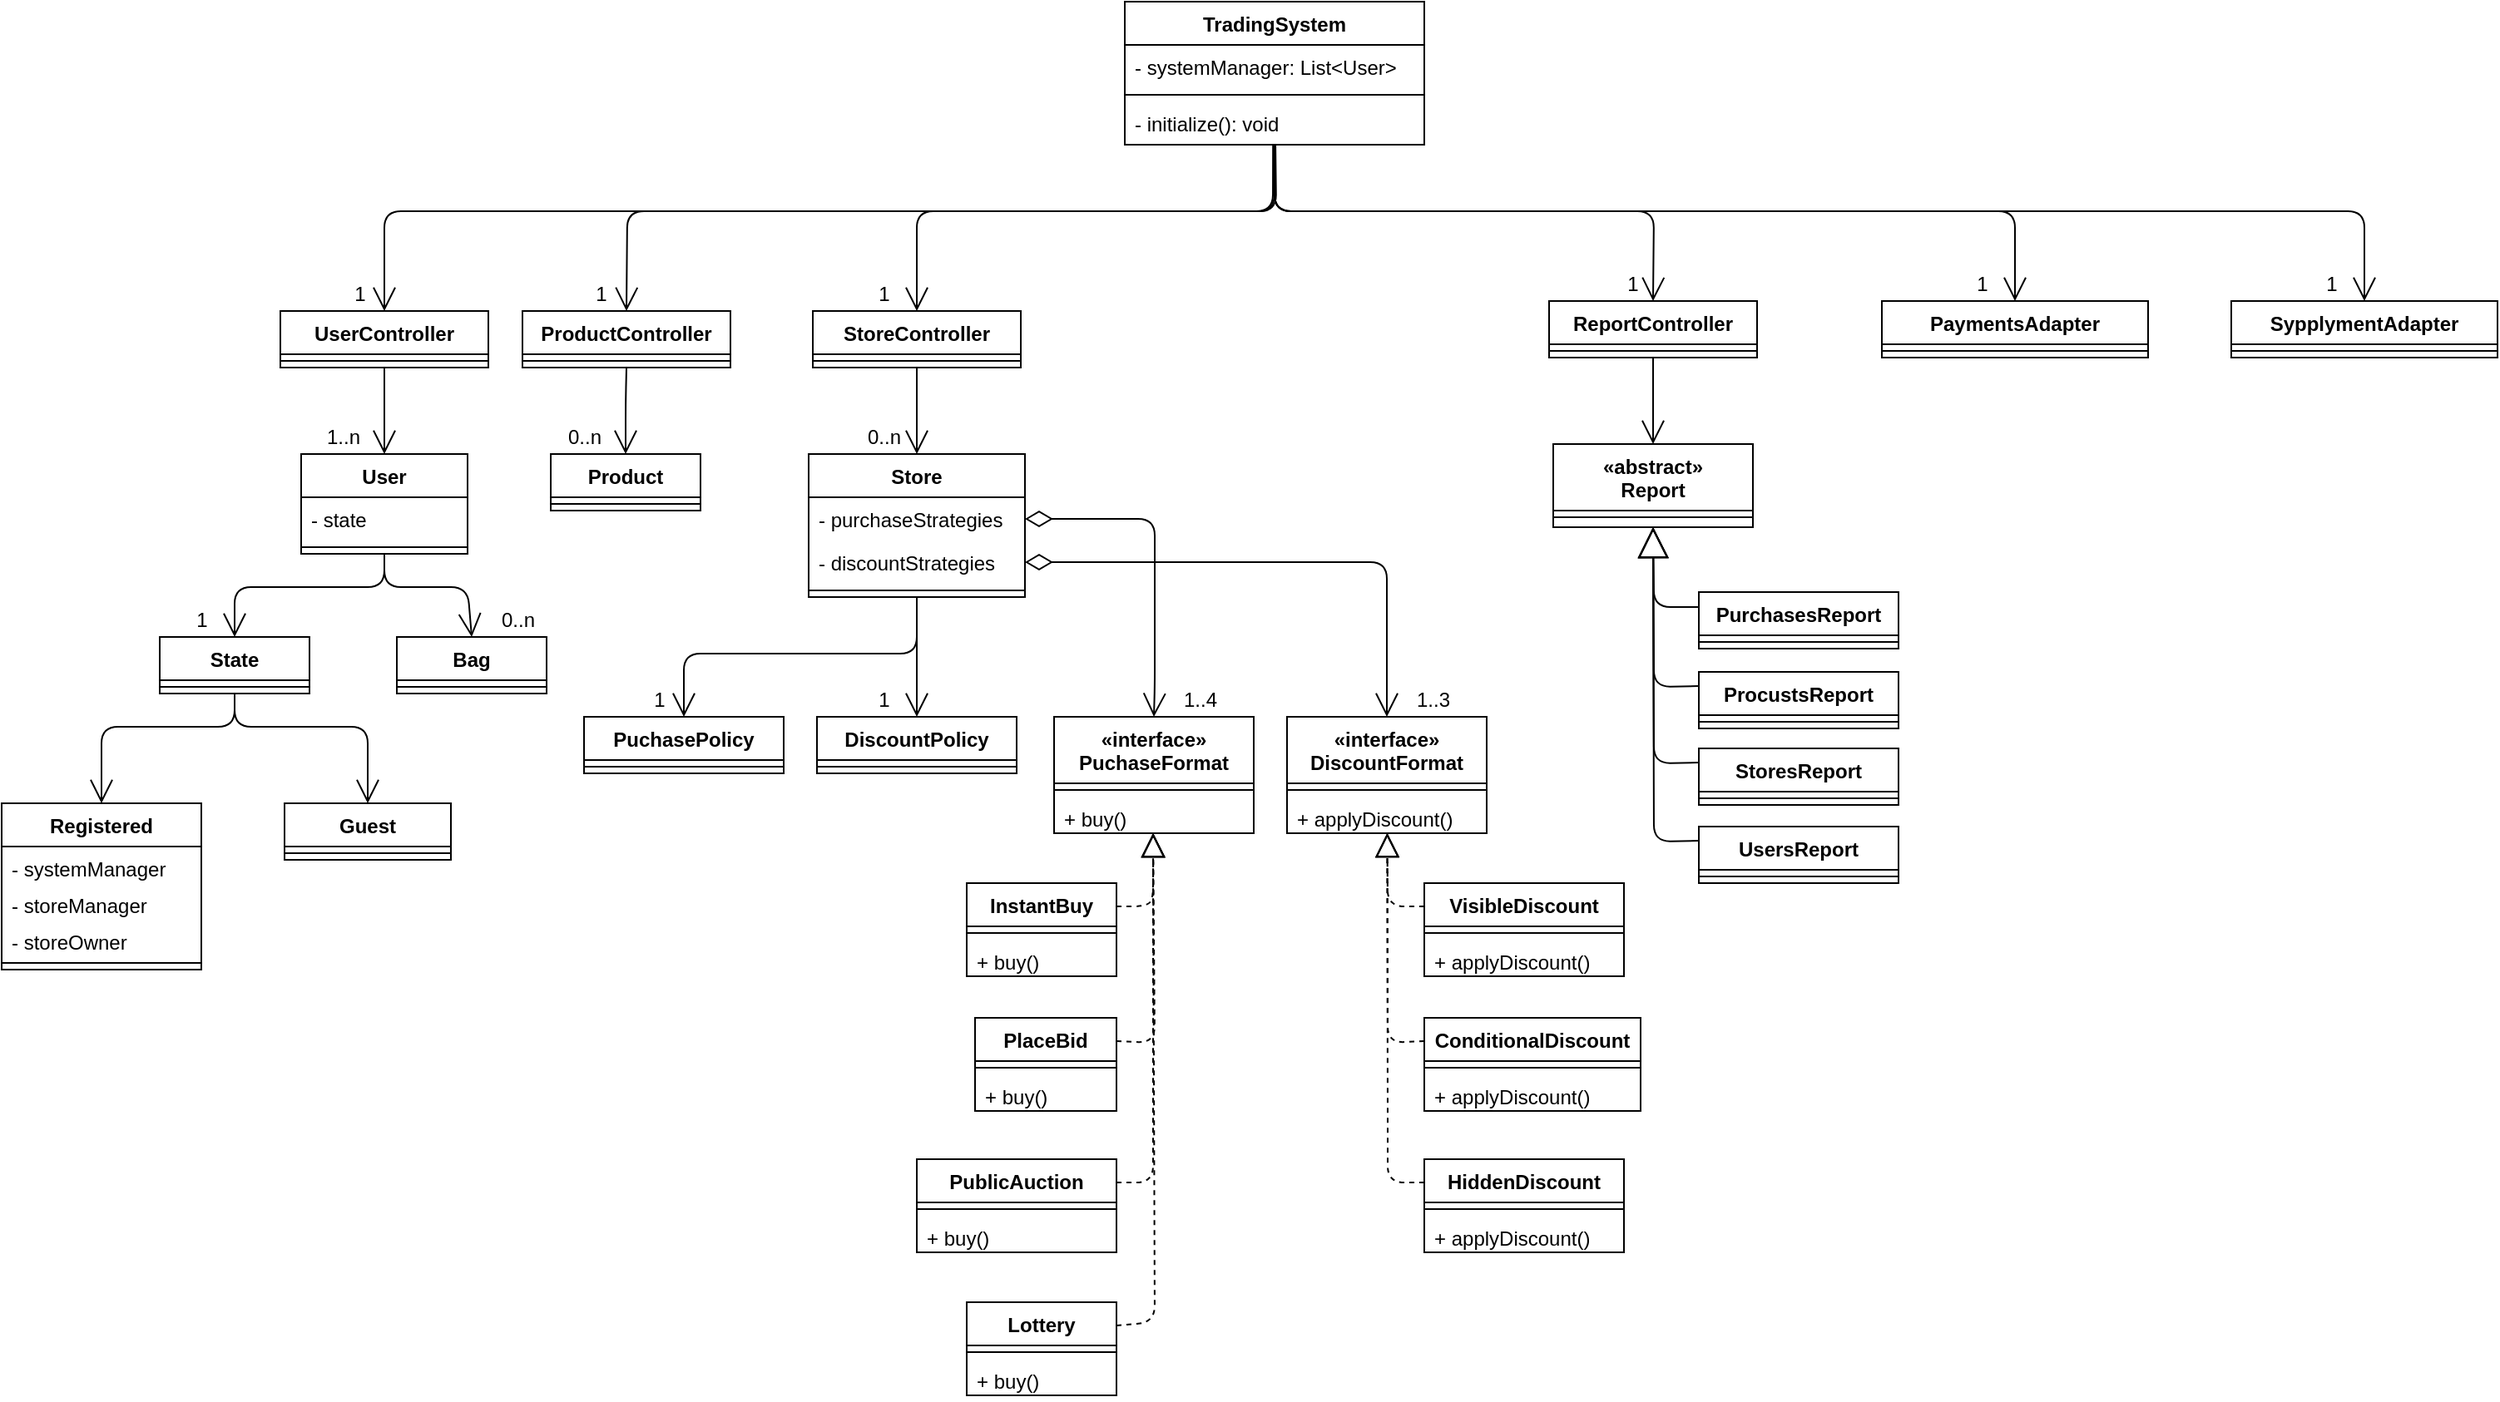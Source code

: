 <mxfile version="14.4.7" type="device"><diagram id="RefZyHLw1zsKc77F1APH" name="Page-1"><mxGraphModel dx="1673" dy="861" grid="1" gridSize="10" guides="1" tooltips="1" connect="1" arrows="1" fold="1" page="1" pageScale="1" pageWidth="850" pageHeight="1100" math="0" shadow="0"><root><mxCell id="0"/><mxCell id="1" parent="0"/><mxCell id="fxyR44luEnfHomacXjEl-21" value="Bag" style="swimlane;fontStyle=1;align=center;verticalAlign=top;childLayout=stackLayout;horizontal=1;startSize=26;horizontalStack=0;resizeParent=1;resizeLast=0;collapsible=1;marginBottom=0;rounded=0;shadow=0;strokeWidth=1;" parent="1" vertex="1"><mxGeometry x="287.5" y="466" width="90" height="34" as="geometry"><mxRectangle x="340" y="380" width="170" height="26" as="alternateBounds"/></mxGeometry></mxCell><mxCell id="fxyR44luEnfHomacXjEl-23" value="" style="line;html=1;strokeWidth=1;align=left;verticalAlign=middle;spacingTop=-1;spacingLeft=3;spacingRight=3;rotatable=0;labelPosition=right;points=[];portConstraint=eastwest;" parent="fxyR44luEnfHomacXjEl-21" vertex="1"><mxGeometry y="26" width="90" height="8" as="geometry"/></mxCell><mxCell id="fxyR44luEnfHomacXjEl-24" value="TradingSystem" style="swimlane;fontStyle=1;align=center;verticalAlign=top;childLayout=stackLayout;horizontal=1;startSize=26;horizontalStack=0;resizeParent=1;resizeParentMax=0;resizeLast=0;collapsible=1;marginBottom=0;" parent="1" vertex="1"><mxGeometry x="725" y="84" width="180" height="86" as="geometry"/></mxCell><mxCell id="fxyR44luEnfHomacXjEl-25" value="- systemManager: List&lt;User&gt;" style="text;strokeColor=none;fillColor=none;align=left;verticalAlign=top;spacingLeft=4;spacingRight=4;overflow=hidden;rotatable=0;points=[[0,0.5],[1,0.5]];portConstraint=eastwest;" parent="fxyR44luEnfHomacXjEl-24" vertex="1"><mxGeometry y="26" width="180" height="26" as="geometry"/></mxCell><mxCell id="fxyR44luEnfHomacXjEl-26" value="" style="line;strokeWidth=1;fillColor=none;align=left;verticalAlign=middle;spacingTop=-1;spacingLeft=3;spacingRight=3;rotatable=0;labelPosition=right;points=[];portConstraint=eastwest;" parent="fxyR44luEnfHomacXjEl-24" vertex="1"><mxGeometry y="52" width="180" height="8" as="geometry"/></mxCell><mxCell id="fxyR44luEnfHomacXjEl-27" value="- initialize(): void" style="text;strokeColor=none;fillColor=none;align=left;verticalAlign=top;spacingLeft=4;spacingRight=4;overflow=hidden;rotatable=0;points=[[0,0.5],[1,0.5]];portConstraint=eastwest;" parent="fxyR44luEnfHomacXjEl-24" vertex="1"><mxGeometry y="60" width="180" height="26" as="geometry"/></mxCell><mxCell id="fxyR44luEnfHomacXjEl-28" value="SypplymentAdapter" style="swimlane;fontStyle=1;align=center;verticalAlign=top;childLayout=stackLayout;horizontal=1;startSize=26;horizontalStack=0;resizeParent=1;resizeParentMax=0;resizeLast=0;collapsible=1;marginBottom=0;" parent="1" vertex="1"><mxGeometry x="1390" y="264" width="160" height="34" as="geometry"/></mxCell><mxCell id="fxyR44luEnfHomacXjEl-29" value="" style="line;strokeWidth=1;fillColor=none;align=left;verticalAlign=middle;spacingTop=-1;spacingLeft=3;spacingRight=3;rotatable=0;labelPosition=right;points=[];portConstraint=eastwest;" parent="fxyR44luEnfHomacXjEl-28" vertex="1"><mxGeometry y="26" width="160" height="8" as="geometry"/></mxCell><mxCell id="fxyR44luEnfHomacXjEl-30" value="PaymentsAdapter" style="swimlane;fontStyle=1;align=center;verticalAlign=top;childLayout=stackLayout;horizontal=1;startSize=26;horizontalStack=0;resizeParent=1;resizeParentMax=0;resizeLast=0;collapsible=1;marginBottom=0;" parent="1" vertex="1"><mxGeometry x="1180" y="264" width="160" height="34" as="geometry"/></mxCell><mxCell id="fxyR44luEnfHomacXjEl-31" value="" style="line;strokeWidth=1;fillColor=none;align=left;verticalAlign=middle;spacingTop=-1;spacingLeft=3;spacingRight=3;rotatable=0;labelPosition=right;points=[];portConstraint=eastwest;" parent="fxyR44luEnfHomacXjEl-30" vertex="1"><mxGeometry y="26" width="160" height="8" as="geometry"/></mxCell><mxCell id="fxyR44luEnfHomacXjEl-32" value="" style="endArrow=open;endFill=1;endSize=12;html=1;exitX=0.5;exitY=1;exitDx=0;exitDy=0;entryX=0.5;entryY=0;entryDx=0;entryDy=0;exitPerimeter=0;" parent="1" source="fxyR44luEnfHomacXjEl-27" target="fxyR44luEnfHomacXjEl-30" edge="1"><mxGeometry width="160" relative="1" as="geometry"><mxPoint x="420" y="136" as="sourcePoint"/><mxPoint x="580" y="136" as="targetPoint"/><Array as="points"><mxPoint x="815" y="210"/><mxPoint x="1260" y="210"/></Array></mxGeometry></mxCell><mxCell id="fxyR44luEnfHomacXjEl-36" value="" style="endArrow=open;endFill=1;endSize=12;html=1;entryX=0.5;entryY=0;entryDx=0;entryDy=0;exitX=0.5;exitY=1;exitDx=0;exitDy=0;" parent="1" source="RaA0gmaQhVdnIfGNhmqf-25" target="fxyR44luEnfHomacXjEl-50" edge="1"><mxGeometry width="160" relative="1" as="geometry"><mxPoint x="340" y="286" as="sourcePoint"/><mxPoint x="150" y="356" as="targetPoint"/><Array as="points"><mxPoint x="280" y="326"/></Array></mxGeometry></mxCell><mxCell id="fxyR44luEnfHomacXjEl-37" value="1..n" style="text;html=1;align=center;verticalAlign=middle;resizable=0;points=[];autosize=1;" parent="1" vertex="1"><mxGeometry x="235" y="336" width="40" height="20" as="geometry"/></mxCell><mxCell id="fxyR44luEnfHomacXjEl-39" value="" style="endArrow=open;endFill=1;endSize=12;html=1;exitX=0.5;exitY=1;exitDx=0;exitDy=0;entryX=0.5;entryY=0;entryDx=0;entryDy=0;" parent="1" source="fxyR44luEnfHomacXjEl-50" target="fxyR44luEnfHomacXjEl-21" edge="1"><mxGeometry width="160" relative="1" as="geometry"><mxPoint x="150" y="396" as="sourcePoint"/><mxPoint x="310" y="496" as="targetPoint"/><Array as="points"><mxPoint x="280" y="436"/><mxPoint x="330" y="436"/></Array></mxGeometry></mxCell><mxCell id="fxyR44luEnfHomacXjEl-42" value="0..n" style="text;html=1;align=center;verticalAlign=middle;resizable=0;points=[];autosize=1;" parent="1" vertex="1"><mxGeometry x="380" y="336" width="40" height="20" as="geometry"/></mxCell><mxCell id="fxyR44luEnfHomacXjEl-43" value="0..n" style="text;html=1;align=center;verticalAlign=middle;resizable=0;points=[];autosize=1;" parent="1" vertex="1"><mxGeometry x="340" y="446" width="40" height="20" as="geometry"/></mxCell><mxCell id="fxyR44luEnfHomacXjEl-45" value="0..n" style="text;html=1;align=center;verticalAlign=middle;resizable=0;points=[];autosize=1;" parent="1" vertex="1"><mxGeometry x="560" y="336" width="40" height="20" as="geometry"/></mxCell><mxCell id="fxyR44luEnfHomacXjEl-50" value="User" style="swimlane;fontStyle=1;align=center;verticalAlign=top;childLayout=stackLayout;horizontal=1;startSize=26;horizontalStack=0;resizeParent=1;resizeParentMax=0;resizeLast=0;collapsible=1;marginBottom=0;" parent="1" vertex="1"><mxGeometry x="230" y="356" width="100" height="60" as="geometry"/></mxCell><mxCell id="fxyR44luEnfHomacXjEl-56" value="- state" style="text;align=left;verticalAlign=top;spacingLeft=4;spacingRight=4;overflow=hidden;rotatable=0;points=[[0,0.5],[1,0.5]];portConstraint=eastwest;" parent="fxyR44luEnfHomacXjEl-50" vertex="1"><mxGeometry y="26" width="100" height="26" as="geometry"/></mxCell><mxCell id="fxyR44luEnfHomacXjEl-51" value="" style="line;strokeWidth=1;fillColor=none;align=left;verticalAlign=middle;spacingTop=-1;spacingLeft=3;spacingRight=3;rotatable=0;labelPosition=right;points=[];portConstraint=eastwest;" parent="fxyR44luEnfHomacXjEl-50" vertex="1"><mxGeometry y="52" width="100" height="8" as="geometry"/></mxCell><mxCell id="fxyR44luEnfHomacXjEl-54" value="Registered" style="swimlane;fontStyle=1;align=center;verticalAlign=top;childLayout=stackLayout;horizontal=1;startSize=26;horizontalStack=0;resizeParent=1;resizeParentMax=0;resizeLast=0;collapsible=1;marginBottom=0;" parent="1" vertex="1"><mxGeometry x="50" y="566" width="120" height="100" as="geometry"/></mxCell><mxCell id="RaA0gmaQhVdnIfGNhmqf-3" value="- systemManager" style="text;align=left;verticalAlign=top;spacingLeft=4;spacingRight=4;overflow=hidden;rotatable=0;points=[[0,0.5],[1,0.5]];portConstraint=eastwest;" vertex="1" parent="fxyR44luEnfHomacXjEl-54"><mxGeometry y="26" width="120" height="22" as="geometry"/></mxCell><mxCell id="RaA0gmaQhVdnIfGNhmqf-4" value="- storeManager" style="text;align=left;verticalAlign=top;spacingLeft=4;spacingRight=4;overflow=hidden;rotatable=0;points=[[0,0.5],[1,0.5]];portConstraint=eastwest;" vertex="1" parent="fxyR44luEnfHomacXjEl-54"><mxGeometry y="48" width="120" height="22" as="geometry"/></mxCell><mxCell id="RaA0gmaQhVdnIfGNhmqf-5" value="- storeOwner" style="text;align=left;verticalAlign=top;spacingLeft=4;spacingRight=4;overflow=hidden;rotatable=0;points=[[0,0.5],[1,0.5]];portConstraint=eastwest;" vertex="1" parent="fxyR44luEnfHomacXjEl-54"><mxGeometry y="70" width="120" height="22" as="geometry"/></mxCell><mxCell id="fxyR44luEnfHomacXjEl-55" value="" style="line;strokeWidth=1;fillColor=none;align=left;verticalAlign=middle;spacingTop=-1;spacingLeft=3;spacingRight=3;rotatable=0;labelPosition=right;points=[];portConstraint=eastwest;" parent="fxyR44luEnfHomacXjEl-54" vertex="1"><mxGeometry y="92" width="120" height="8" as="geometry"/></mxCell><mxCell id="fxyR44luEnfHomacXjEl-57" value="State" style="swimlane;fontStyle=1;align=center;verticalAlign=top;childLayout=stackLayout;horizontal=1;startSize=26;horizontalStack=0;resizeParent=1;resizeParentMax=0;resizeLast=0;collapsible=1;marginBottom=0;" parent="1" vertex="1"><mxGeometry x="145" y="466" width="90" height="34" as="geometry"/></mxCell><mxCell id="fxyR44luEnfHomacXjEl-58" value="" style="line;strokeWidth=1;fillColor=none;align=left;verticalAlign=middle;spacingTop=-1;spacingLeft=3;spacingRight=3;rotatable=0;labelPosition=right;points=[];portConstraint=eastwest;" parent="fxyR44luEnfHomacXjEl-57" vertex="1"><mxGeometry y="26" width="90" height="8" as="geometry"/></mxCell><mxCell id="fxyR44luEnfHomacXjEl-59" value="Guest" style="swimlane;fontStyle=1;align=center;verticalAlign=top;childLayout=stackLayout;horizontal=1;startSize=26;horizontalStack=0;resizeParent=1;resizeParentMax=0;resizeLast=0;collapsible=1;marginBottom=0;" parent="1" vertex="1"><mxGeometry x="220" y="566" width="100" height="34" as="geometry"/></mxCell><mxCell id="fxyR44luEnfHomacXjEl-60" value="" style="line;strokeWidth=1;fillColor=none;align=left;verticalAlign=middle;spacingTop=-1;spacingLeft=3;spacingRight=3;rotatable=0;labelPosition=right;points=[];portConstraint=eastwest;" parent="fxyR44luEnfHomacXjEl-59" vertex="1"><mxGeometry y="26" width="100" height="8" as="geometry"/></mxCell><mxCell id="fxyR44luEnfHomacXjEl-72" value="" style="endArrow=open;endFill=1;endSize=12;html=1;exitX=0.5;exitY=1;exitDx=0;exitDy=0;entryX=0.5;entryY=0;entryDx=0;entryDy=0;" parent="1" source="fxyR44luEnfHomacXjEl-50" target="fxyR44luEnfHomacXjEl-57" edge="1"><mxGeometry width="160" relative="1" as="geometry"><mxPoint x="250" y="396" as="sourcePoint"/><mxPoint x="465" y="426" as="targetPoint"/><Array as="points"><mxPoint x="280" y="436"/><mxPoint x="190" y="436"/></Array></mxGeometry></mxCell><mxCell id="fxyR44luEnfHomacXjEl-73" value="1" style="text;html=1;align=center;verticalAlign=middle;resizable=0;points=[];autosize=1;" parent="1" vertex="1"><mxGeometry x="160" y="446" width="20" height="20" as="geometry"/></mxCell><mxCell id="fxyR44luEnfHomacXjEl-78" value="Store" style="swimlane;fontStyle=1;align=center;verticalAlign=top;childLayout=stackLayout;horizontal=1;startSize=26;horizontalStack=0;resizeParent=1;resizeLast=0;collapsible=1;marginBottom=0;rounded=0;shadow=0;strokeWidth=1;" parent="1" vertex="1"><mxGeometry x="535" y="356" width="130" height="86" as="geometry"><mxRectangle x="340" y="380" width="170" height="26" as="alternateBounds"/></mxGeometry></mxCell><mxCell id="fxyR44luEnfHomacXjEl-94" value="- purchaseStrategies" style="text;align=left;verticalAlign=top;spacingLeft=4;spacingRight=4;overflow=hidden;rotatable=0;points=[[0,0.5],[1,0.5]];portConstraint=eastwest;" parent="fxyR44luEnfHomacXjEl-78" vertex="1"><mxGeometry y="26" width="130" height="26" as="geometry"/></mxCell><mxCell id="fxyR44luEnfHomacXjEl-130" value="- discountStrategies" style="text;align=left;verticalAlign=top;spacingLeft=4;spacingRight=4;overflow=hidden;rotatable=0;points=[[0,0.5],[1,0.5]];portConstraint=eastwest;" parent="fxyR44luEnfHomacXjEl-78" vertex="1"><mxGeometry y="52" width="130" height="26" as="geometry"/></mxCell><mxCell id="fxyR44luEnfHomacXjEl-79" value="" style="line;html=1;strokeWidth=1;align=left;verticalAlign=middle;spacingTop=-1;spacingLeft=3;spacingRight=3;rotatable=0;labelPosition=right;points=[];portConstraint=eastwest;" parent="fxyR44luEnfHomacXjEl-78" vertex="1"><mxGeometry y="78" width="130" height="8" as="geometry"/></mxCell><mxCell id="fxyR44luEnfHomacXjEl-80" value="" style="endArrow=open;endFill=1;endSize=12;html=1;entryX=0.5;entryY=0;entryDx=0;entryDy=0;exitX=0.5;exitY=1;exitDx=0;exitDy=0;" parent="1" source="RaA0gmaQhVdnIfGNhmqf-23" target="fxyR44luEnfHomacXjEl-83" edge="1"><mxGeometry width="160" relative="1" as="geometry"><mxPoint x="400" y="199" as="sourcePoint"/><mxPoint x="660" y="586" as="targetPoint"/><Array as="points"><mxPoint x="425" y="326"/></Array></mxGeometry></mxCell><mxCell id="fxyR44luEnfHomacXjEl-83" value="Product" style="swimlane;fontStyle=1;align=center;verticalAlign=top;childLayout=stackLayout;horizontal=1;startSize=26;horizontalStack=0;resizeParent=1;resizeLast=0;collapsible=1;marginBottom=0;rounded=0;shadow=0;strokeWidth=1;" parent="1" vertex="1"><mxGeometry x="380" y="356" width="90" height="34" as="geometry"><mxRectangle x="340" y="380" width="170" height="26" as="alternateBounds"/></mxGeometry></mxCell><mxCell id="fxyR44luEnfHomacXjEl-84" value="" style="line;html=1;strokeWidth=1;align=left;verticalAlign=middle;spacingTop=-1;spacingLeft=3;spacingRight=3;rotatable=0;labelPosition=right;points=[];portConstraint=eastwest;" parent="fxyR44luEnfHomacXjEl-83" vertex="1"><mxGeometry y="26" width="90" height="8" as="geometry"/></mxCell><mxCell id="fxyR44luEnfHomacXjEl-85" value="«interface»&#10;PuchaseFormat" style="swimlane;fontStyle=1;align=center;verticalAlign=top;childLayout=stackLayout;horizontal=1;startSize=40;horizontalStack=0;resizeParent=1;resizeLast=0;collapsible=1;marginBottom=0;rounded=0;shadow=0;strokeWidth=1;" parent="1" vertex="1"><mxGeometry x="682.5" y="514" width="120" height="70" as="geometry"><mxRectangle x="340" y="380" width="170" height="26" as="alternateBounds"/></mxGeometry></mxCell><mxCell id="fxyR44luEnfHomacXjEl-86" value="" style="line;html=1;strokeWidth=1;align=left;verticalAlign=middle;spacingTop=-1;spacingLeft=3;spacingRight=3;rotatable=0;labelPosition=right;points=[];portConstraint=eastwest;" parent="fxyR44luEnfHomacXjEl-85" vertex="1"><mxGeometry y="40" width="120" height="8" as="geometry"/></mxCell><mxCell id="fxyR44luEnfHomacXjEl-104" value="+ buy()" style="text;align=left;verticalAlign=top;spacingLeft=4;spacingRight=4;overflow=hidden;rotatable=0;points=[[0,0.5],[1,0.5]];portConstraint=eastwest;" parent="fxyR44luEnfHomacXjEl-85" vertex="1"><mxGeometry y="48" width="120" height="22" as="geometry"/></mxCell><mxCell id="fxyR44luEnfHomacXjEl-87" value="PuchasePolicy" style="swimlane;fontStyle=1;align=center;verticalAlign=top;childLayout=stackLayout;horizontal=1;startSize=26;horizontalStack=0;resizeParent=1;resizeLast=0;collapsible=1;marginBottom=0;rounded=0;shadow=0;strokeWidth=1;" parent="1" vertex="1"><mxGeometry x="400" y="514" width="120" height="34" as="geometry"><mxRectangle x="340" y="380" width="170" height="26" as="alternateBounds"/></mxGeometry></mxCell><mxCell id="fxyR44luEnfHomacXjEl-88" value="" style="line;html=1;strokeWidth=1;align=left;verticalAlign=middle;spacingTop=-1;spacingLeft=3;spacingRight=3;rotatable=0;labelPosition=right;points=[];portConstraint=eastwest;" parent="fxyR44luEnfHomacXjEl-87" vertex="1"><mxGeometry y="26" width="120" height="8" as="geometry"/></mxCell><mxCell id="fxyR44luEnfHomacXjEl-89" value="DiscountPolicy" style="swimlane;fontStyle=1;align=center;verticalAlign=top;childLayout=stackLayout;horizontal=1;startSize=26;horizontalStack=0;resizeParent=1;resizeLast=0;collapsible=1;marginBottom=0;rounded=0;shadow=0;strokeWidth=1;" parent="1" vertex="1"><mxGeometry x="540" y="514" width="120" height="34" as="geometry"><mxRectangle x="340" y="380" width="170" height="26" as="alternateBounds"/></mxGeometry></mxCell><mxCell id="fxyR44luEnfHomacXjEl-90" value="" style="line;html=1;strokeWidth=1;align=left;verticalAlign=middle;spacingTop=-1;spacingLeft=3;spacingRight=3;rotatable=0;labelPosition=right;points=[];portConstraint=eastwest;" parent="fxyR44luEnfHomacXjEl-89" vertex="1"><mxGeometry y="26" width="120" height="8" as="geometry"/></mxCell><mxCell id="fxyR44luEnfHomacXjEl-91" value="«interface»&#10;DiscountFormat" style="swimlane;fontStyle=1;align=center;verticalAlign=top;childLayout=stackLayout;horizontal=1;startSize=40;horizontalStack=0;resizeParent=1;resizeLast=0;collapsible=1;marginBottom=0;rounded=0;shadow=0;strokeWidth=1;" parent="1" vertex="1"><mxGeometry x="822.5" y="514" width="120" height="70" as="geometry"><mxRectangle x="340" y="380" width="170" height="26" as="alternateBounds"/></mxGeometry></mxCell><mxCell id="fxyR44luEnfHomacXjEl-92" value="" style="line;html=1;strokeWidth=1;align=left;verticalAlign=middle;spacingTop=-1;spacingLeft=3;spacingRight=3;rotatable=0;labelPosition=right;points=[];portConstraint=eastwest;" parent="fxyR44luEnfHomacXjEl-91" vertex="1"><mxGeometry y="40" width="120" height="8" as="geometry"/></mxCell><mxCell id="fxyR44luEnfHomacXjEl-109" value="+ applyDiscount()" style="text;align=left;verticalAlign=top;spacingLeft=4;spacingRight=4;overflow=hidden;rotatable=0;points=[[0,0.5],[1,0.5]];portConstraint=eastwest;" parent="fxyR44luEnfHomacXjEl-91" vertex="1"><mxGeometry y="48" width="120" height="22" as="geometry"/></mxCell><mxCell id="fxyR44luEnfHomacXjEl-96" value="PublicAuction" style="swimlane;fontStyle=1;align=center;verticalAlign=top;childLayout=stackLayout;horizontal=1;startSize=26;horizontalStack=0;resizeParent=1;resizeLast=0;collapsible=1;marginBottom=0;rounded=0;shadow=0;strokeWidth=1;" parent="1" vertex="1"><mxGeometry x="600" y="780" width="120" height="56" as="geometry"><mxRectangle x="340" y="380" width="170" height="26" as="alternateBounds"/></mxGeometry></mxCell><mxCell id="fxyR44luEnfHomacXjEl-97" value="" style="line;html=1;strokeWidth=1;align=left;verticalAlign=middle;spacingTop=-1;spacingLeft=3;spacingRight=3;rotatable=0;labelPosition=right;points=[];portConstraint=eastwest;" parent="fxyR44luEnfHomacXjEl-96" vertex="1"><mxGeometry y="26" width="120" height="8" as="geometry"/></mxCell><mxCell id="fxyR44luEnfHomacXjEl-123" value="+ buy()" style="text;align=left;verticalAlign=top;spacingLeft=4;spacingRight=4;overflow=hidden;rotatable=0;points=[[0,0.5],[1,0.5]];portConstraint=eastwest;" parent="fxyR44luEnfHomacXjEl-96" vertex="1"><mxGeometry y="34" width="120" height="22" as="geometry"/></mxCell><mxCell id="fxyR44luEnfHomacXjEl-98" value="PlaceBid" style="swimlane;fontStyle=1;align=center;verticalAlign=top;childLayout=stackLayout;horizontal=1;startSize=26;horizontalStack=0;resizeParent=1;resizeLast=0;collapsible=1;marginBottom=0;rounded=0;shadow=0;strokeWidth=1;" parent="1" vertex="1"><mxGeometry x="635" y="695" width="85" height="56" as="geometry"><mxRectangle x="340" y="380" width="170" height="26" as="alternateBounds"/></mxGeometry></mxCell><mxCell id="fxyR44luEnfHomacXjEl-99" value="" style="line;html=1;strokeWidth=1;align=left;verticalAlign=middle;spacingTop=-1;spacingLeft=3;spacingRight=3;rotatable=0;labelPosition=right;points=[];portConstraint=eastwest;" parent="fxyR44luEnfHomacXjEl-98" vertex="1"><mxGeometry y="26" width="85" height="8" as="geometry"/></mxCell><mxCell id="fxyR44luEnfHomacXjEl-124" value="+ buy()" style="text;align=left;verticalAlign=top;spacingLeft=4;spacingRight=4;overflow=hidden;rotatable=0;points=[[0,0.5],[1,0.5]];portConstraint=eastwest;" parent="fxyR44luEnfHomacXjEl-98" vertex="1"><mxGeometry y="34" width="85" height="22" as="geometry"/></mxCell><mxCell id="fxyR44luEnfHomacXjEl-100" value="InstantBuy" style="swimlane;fontStyle=1;align=center;verticalAlign=top;childLayout=stackLayout;horizontal=1;startSize=26;horizontalStack=0;resizeParent=1;resizeLast=0;collapsible=1;marginBottom=0;rounded=0;shadow=0;strokeWidth=1;" parent="1" vertex="1"><mxGeometry x="630" y="614" width="90" height="56" as="geometry"><mxRectangle x="340" y="380" width="170" height="26" as="alternateBounds"/></mxGeometry></mxCell><mxCell id="fxyR44luEnfHomacXjEl-101" value="" style="line;html=1;strokeWidth=1;align=left;verticalAlign=middle;spacingTop=-1;spacingLeft=3;spacingRight=3;rotatable=0;labelPosition=right;points=[];portConstraint=eastwest;" parent="fxyR44luEnfHomacXjEl-100" vertex="1"><mxGeometry y="26" width="90" height="8" as="geometry"/></mxCell><mxCell id="fxyR44luEnfHomacXjEl-126" value="+ buy()" style="text;align=left;verticalAlign=top;spacingLeft=4;spacingRight=4;overflow=hidden;rotatable=0;points=[[0,0.5],[1,0.5]];portConstraint=eastwest;" parent="fxyR44luEnfHomacXjEl-100" vertex="1"><mxGeometry y="34" width="90" height="22" as="geometry"/></mxCell><mxCell id="fxyR44luEnfHomacXjEl-102" value="Lottery" style="swimlane;fontStyle=1;align=center;verticalAlign=top;childLayout=stackLayout;horizontal=1;startSize=26;horizontalStack=0;resizeParent=1;resizeLast=0;collapsible=1;marginBottom=0;rounded=0;shadow=0;strokeWidth=1;" parent="1" vertex="1"><mxGeometry x="630" y="866" width="90" height="56" as="geometry"><mxRectangle x="340" y="380" width="170" height="26" as="alternateBounds"/></mxGeometry></mxCell><mxCell id="fxyR44luEnfHomacXjEl-103" value="" style="line;html=1;strokeWidth=1;align=left;verticalAlign=middle;spacingTop=-1;spacingLeft=3;spacingRight=3;rotatable=0;labelPosition=right;points=[];portConstraint=eastwest;" parent="fxyR44luEnfHomacXjEl-102" vertex="1"><mxGeometry y="26" width="90" height="8" as="geometry"/></mxCell><mxCell id="fxyR44luEnfHomacXjEl-125" value="+ buy()" style="text;align=left;verticalAlign=top;spacingLeft=4;spacingRight=4;overflow=hidden;rotatable=0;points=[[0,0.5],[1,0.5]];portConstraint=eastwest;" parent="fxyR44luEnfHomacXjEl-102" vertex="1"><mxGeometry y="34" width="90" height="22" as="geometry"/></mxCell><mxCell id="fxyR44luEnfHomacXjEl-108" value="" style="endArrow=open;endFill=1;endSize=12;html=1;entryX=0.5;entryY=0;entryDx=0;entryDy=0;exitX=0.5;exitY=1;exitDx=0;exitDy=0;" parent="1" source="fxyR44luEnfHomacXjEl-78" target="fxyR44luEnfHomacXjEl-87" edge="1"><mxGeometry width="160" relative="1" as="geometry"><mxPoint x="618" y="442" as="sourcePoint"/><mxPoint x="672.5" y="592.0" as="targetPoint"/><Array as="points"><mxPoint x="600" y="476"/><mxPoint x="460" y="476"/></Array></mxGeometry></mxCell><mxCell id="fxyR44luEnfHomacXjEl-110" value="VisibleDiscount" style="swimlane;fontStyle=1;align=center;verticalAlign=top;childLayout=stackLayout;horizontal=1;startSize=26;horizontalStack=0;resizeParent=1;resizeLast=0;collapsible=1;marginBottom=0;rounded=0;shadow=0;strokeWidth=1;" parent="1" vertex="1"><mxGeometry x="905" y="614" width="120" height="56" as="geometry"><mxRectangle x="340" y="380" width="170" height="26" as="alternateBounds"/></mxGeometry></mxCell><mxCell id="fxyR44luEnfHomacXjEl-111" value="" style="line;html=1;strokeWidth=1;align=left;verticalAlign=middle;spacingTop=-1;spacingLeft=3;spacingRight=3;rotatable=0;labelPosition=right;points=[];portConstraint=eastwest;" parent="fxyR44luEnfHomacXjEl-110" vertex="1"><mxGeometry y="26" width="120" height="8" as="geometry"/></mxCell><mxCell id="fxyR44luEnfHomacXjEl-138" value="+ applyDiscount()" style="text;align=left;verticalAlign=top;spacingLeft=4;spacingRight=4;overflow=hidden;rotatable=0;points=[[0,0.5],[1,0.5]];portConstraint=eastwest;" parent="fxyR44luEnfHomacXjEl-110" vertex="1"><mxGeometry y="34" width="120" height="22" as="geometry"/></mxCell><mxCell id="fxyR44luEnfHomacXjEl-112" value="ConditionalDiscount" style="swimlane;fontStyle=1;align=center;verticalAlign=top;childLayout=stackLayout;horizontal=1;startSize=26;horizontalStack=0;resizeParent=1;resizeLast=0;collapsible=1;marginBottom=0;rounded=0;shadow=0;strokeWidth=1;" parent="1" vertex="1"><mxGeometry x="905" y="695" width="130" height="56" as="geometry"><mxRectangle x="340" y="380" width="170" height="26" as="alternateBounds"/></mxGeometry></mxCell><mxCell id="fxyR44luEnfHomacXjEl-113" value="" style="line;html=1;strokeWidth=1;align=left;verticalAlign=middle;spacingTop=-1;spacingLeft=3;spacingRight=3;rotatable=0;labelPosition=right;points=[];portConstraint=eastwest;" parent="fxyR44luEnfHomacXjEl-112" vertex="1"><mxGeometry y="26" width="130" height="8" as="geometry"/></mxCell><mxCell id="fxyR44luEnfHomacXjEl-139" value="+ applyDiscount()" style="text;align=left;verticalAlign=top;spacingLeft=4;spacingRight=4;overflow=hidden;rotatable=0;points=[[0,0.5],[1,0.5]];portConstraint=eastwest;" parent="fxyR44luEnfHomacXjEl-112" vertex="1"><mxGeometry y="34" width="130" height="22" as="geometry"/></mxCell><mxCell id="fxyR44luEnfHomacXjEl-114" value="HiddenDiscount" style="swimlane;fontStyle=1;align=center;verticalAlign=top;childLayout=stackLayout;horizontal=1;startSize=26;horizontalStack=0;resizeParent=1;resizeLast=0;collapsible=1;marginBottom=0;rounded=0;shadow=0;strokeWidth=1;" parent="1" vertex="1"><mxGeometry x="905" y="780" width="120" height="56" as="geometry"><mxRectangle x="340" y="380" width="170" height="26" as="alternateBounds"/></mxGeometry></mxCell><mxCell id="fxyR44luEnfHomacXjEl-115" value="" style="line;html=1;strokeWidth=1;align=left;verticalAlign=middle;spacingTop=-1;spacingLeft=3;spacingRight=3;rotatable=0;labelPosition=right;points=[];portConstraint=eastwest;" parent="fxyR44luEnfHomacXjEl-114" vertex="1"><mxGeometry y="26" width="120" height="8" as="geometry"/></mxCell><mxCell id="fxyR44luEnfHomacXjEl-140" value="+ applyDiscount()" style="text;align=left;verticalAlign=top;spacingLeft=4;spacingRight=4;overflow=hidden;rotatable=0;points=[[0,0.5],[1,0.5]];portConstraint=eastwest;" parent="fxyR44luEnfHomacXjEl-114" vertex="1"><mxGeometry y="34" width="120" height="22" as="geometry"/></mxCell><mxCell id="fxyR44luEnfHomacXjEl-121" value="" style="endArrow=open;endFill=1;endSize=12;html=1;exitX=0.5;exitY=1;exitDx=0;exitDy=0;entryX=0.5;entryY=0;entryDx=0;entryDy=0;" parent="1" source="fxyR44luEnfHomacXjEl-78" target="fxyR44luEnfHomacXjEl-89" edge="1"><mxGeometry width="160" relative="1" as="geometry"><mxPoint x="672.5" y="562.0" as="sourcePoint"/><mxPoint x="802.5" y="812.0" as="targetPoint"/><Array as="points"/></mxGeometry></mxCell><mxCell id="fxyR44luEnfHomacXjEl-129" value="" style="endArrow=open;html=1;endSize=12;startArrow=diamondThin;startSize=14;startFill=0;edgeStyle=orthogonalEdgeStyle;align=left;verticalAlign=bottom;entryX=0.5;entryY=0;entryDx=0;entryDy=0;exitX=1;exitY=0.5;exitDx=0;exitDy=0;" parent="1" source="fxyR44luEnfHomacXjEl-94" target="fxyR44luEnfHomacXjEl-85" edge="1"><mxGeometry x="-0.647" y="-100" relative="1" as="geometry"><mxPoint x="620" y="446" as="sourcePoint"/><mxPoint x="280" y="576" as="targetPoint"/><Array as="points"><mxPoint x="743" y="395"/><mxPoint x="743" y="496"/></Array><mxPoint as="offset"/></mxGeometry></mxCell><mxCell id="fxyR44luEnfHomacXjEl-133" value="" style="endArrow=open;html=1;endSize=12;startArrow=diamondThin;startSize=14;startFill=0;edgeStyle=orthogonalEdgeStyle;align=left;verticalAlign=bottom;entryX=0.5;entryY=0;entryDx=0;entryDy=0;exitX=1;exitY=0.5;exitDx=0;exitDy=0;" parent="1" source="fxyR44luEnfHomacXjEl-130" target="fxyR44luEnfHomacXjEl-91" edge="1"><mxGeometry x="-0.647" y="-100" relative="1" as="geometry"><mxPoint x="692.5" y="405" as="sourcePoint"/><mxPoint x="610" y="540" as="targetPoint"/><Array as="points"><mxPoint x="882" y="421"/></Array><mxPoint as="offset"/></mxGeometry></mxCell><mxCell id="fxyR44luEnfHomacXjEl-135" value="" style="endArrow=block;dashed=1;endFill=0;endSize=12;html=1;entryX=0.502;entryY=0.996;entryDx=0;entryDy=0;entryPerimeter=0;exitX=0;exitY=0.25;exitDx=0;exitDy=0;" parent="1" source="fxyR44luEnfHomacXjEl-110" target="fxyR44luEnfHomacXjEl-109" edge="1"><mxGeometry width="160" relative="1" as="geometry"><mxPoint x="760" y="706" as="sourcePoint"/><mxPoint x="920" y="706" as="targetPoint"/><Array as="points"><mxPoint x="883" y="628"/></Array></mxGeometry></mxCell><mxCell id="fxyR44luEnfHomacXjEl-136" value="" style="endArrow=block;dashed=1;endFill=0;endSize=12;html=1;entryX=0.502;entryY=0.996;entryDx=0;entryDy=0;entryPerimeter=0;exitX=0;exitY=0.25;exitDx=0;exitDy=0;" parent="1" source="fxyR44luEnfHomacXjEl-112" target="fxyR44luEnfHomacXjEl-109" edge="1"><mxGeometry width="160" relative="1" as="geometry"><mxPoint x="910" y="654.5" as="sourcePoint"/><mxPoint x="892.74" y="593.912" as="targetPoint"/><Array as="points"><mxPoint x="883" y="710"/></Array></mxGeometry></mxCell><mxCell id="fxyR44luEnfHomacXjEl-137" value="" style="endArrow=block;dashed=1;endFill=0;endSize=12;html=1;entryX=0.502;entryY=1.004;entryDx=0;entryDy=0;entryPerimeter=0;exitX=0;exitY=0.25;exitDx=0;exitDy=0;" parent="1" source="fxyR44luEnfHomacXjEl-114" target="fxyR44luEnfHomacXjEl-109" edge="1"><mxGeometry width="160" relative="1" as="geometry"><mxPoint x="910" y="710.5" as="sourcePoint"/><mxPoint x="892.74" y="593.912" as="targetPoint"/><Array as="points"><mxPoint x="883" y="794"/><mxPoint x="883" y="755"/></Array></mxGeometry></mxCell><mxCell id="fxyR44luEnfHomacXjEl-141" value="" style="endArrow=block;dashed=1;endFill=0;endSize=12;html=1;entryX=0.497;entryY=1.002;entryDx=0;entryDy=0;entryPerimeter=0;exitX=1;exitY=0.25;exitDx=0;exitDy=0;" parent="1" source="fxyR44luEnfHomacXjEl-100" target="fxyR44luEnfHomacXjEl-104" edge="1"><mxGeometry width="160" relative="1" as="geometry"><mxPoint x="910.0" y="804.0" as="sourcePoint"/><mxPoint x="892.74" y="594.088" as="targetPoint"/><Array as="points"><mxPoint x="740" y="628"/><mxPoint x="742" y="620"/></Array></mxGeometry></mxCell><mxCell id="fxyR44luEnfHomacXjEl-142" value="" style="endArrow=block;dashed=1;endFill=0;endSize=12;html=1;exitX=1;exitY=0.25;exitDx=0;exitDy=0;entryX=0.496;entryY=1;entryDx=0;entryDy=0;entryPerimeter=0;" parent="1" source="fxyR44luEnfHomacXjEl-102" target="fxyR44luEnfHomacXjEl-104" edge="1"><mxGeometry width="160" relative="1" as="geometry"><mxPoint x="720" y="877.96" as="sourcePoint"/><mxPoint x="780" y="596" as="targetPoint"/><Array as="points"><mxPoint x="743" y="878"/></Array></mxGeometry></mxCell><mxCell id="fxyR44luEnfHomacXjEl-143" value="" style="endArrow=block;dashed=1;endFill=0;endSize=12;html=1;exitX=1;exitY=0.25;exitDx=0;exitDy=0;entryX=0.496;entryY=1.002;entryDx=0;entryDy=0;entryPerimeter=0;" parent="1" source="fxyR44luEnfHomacXjEl-96" target="fxyR44luEnfHomacXjEl-104" edge="1"><mxGeometry width="160" relative="1" as="geometry"><mxPoint x="730" y="648.0" as="sourcePoint"/><mxPoint x="770" y="596" as="targetPoint"/><Array as="points"><mxPoint x="742" y="794"/><mxPoint x="742" y="656"/><mxPoint x="742" y="648"/></Array></mxGeometry></mxCell><mxCell id="fxyR44luEnfHomacXjEl-144" value="" style="endArrow=block;dashed=1;endFill=0;endSize=12;html=1;exitX=1;exitY=0.25;exitDx=0;exitDy=0;entryX=0.496;entryY=0.997;entryDx=0;entryDy=0;entryPerimeter=0;" parent="1" source="fxyR44luEnfHomacXjEl-98" target="fxyR44luEnfHomacXjEl-104" edge="1"><mxGeometry width="160" relative="1" as="geometry"><mxPoint x="740" y="658.0" as="sourcePoint"/><mxPoint x="760" y="596" as="targetPoint"/><Array as="points"><mxPoint x="743" y="710"/></Array></mxGeometry></mxCell><mxCell id="fxyR44luEnfHomacXjEl-145" value="" style="endArrow=open;endFill=1;endSize=12;html=1;entryX=0.5;entryY=0;entryDx=0;entryDy=0;exitX=0.499;exitY=1.004;exitDx=0;exitDy=0;exitPerimeter=0;" parent="1" source="fxyR44luEnfHomacXjEl-27" target="fxyR44luEnfHomacXjEl-28" edge="1"><mxGeometry width="160" relative="1" as="geometry"><mxPoint x="640" y="306" as="sourcePoint"/><mxPoint x="1160" y="196" as="targetPoint"/><Array as="points"><mxPoint x="815" y="210"/><mxPoint x="1470" y="210"/></Array></mxGeometry></mxCell><mxCell id="fxyR44luEnfHomacXjEl-146" value="" style="endArrow=open;endFill=1;endSize=12;html=1;exitX=0.5;exitY=1;exitDx=0;exitDy=0;entryX=0.5;entryY=0;entryDx=0;entryDy=0;" parent="1" source="RaA0gmaQhVdnIfGNhmqf-27" target="fxyR44luEnfHomacXjEl-78" edge="1"><mxGeometry width="160" relative="1" as="geometry"><mxPoint x="647.32" y="316.104" as="sourcePoint"/><mxPoint x="630" y="346" as="targetPoint"/><Array as="points"><mxPoint x="600" y="326"/></Array></mxGeometry></mxCell><mxCell id="fxyR44luEnfHomacXjEl-148" value="1" style="text;html=1;align=center;verticalAlign=middle;resizable=0;points=[];autosize=1;" parent="1" vertex="1"><mxGeometry x="1440" y="244" width="20" height="20" as="geometry"/></mxCell><mxCell id="fxyR44luEnfHomacXjEl-149" value="1" style="text;html=1;align=center;verticalAlign=middle;resizable=0;points=[];autosize=1;" parent="1" vertex="1"><mxGeometry x="1230" y="244" width="20" height="20" as="geometry"/></mxCell><mxCell id="fxyR44luEnfHomacXjEl-150" value="1..4" style="text;html=1;align=center;verticalAlign=middle;resizable=0;points=[];autosize=1;" parent="1" vertex="1"><mxGeometry x="750" y="494" width="40" height="20" as="geometry"/></mxCell><mxCell id="fxyR44luEnfHomacXjEl-151" value="1..3" style="text;html=1;align=center;verticalAlign=middle;resizable=0;points=[];autosize=1;" parent="1" vertex="1"><mxGeometry x="890" y="494" width="40" height="20" as="geometry"/></mxCell><mxCell id="fxyR44luEnfHomacXjEl-152" value="1" style="text;html=1;align=center;verticalAlign=middle;resizable=0;points=[];autosize=1;" parent="1" vertex="1"><mxGeometry x="435" y="494" width="20" height="20" as="geometry"/></mxCell><mxCell id="fxyR44luEnfHomacXjEl-153" value="1" style="text;html=1;align=center;verticalAlign=middle;resizable=0;points=[];autosize=1;" parent="1" vertex="1"><mxGeometry x="570" y="494" width="20" height="20" as="geometry"/></mxCell><mxCell id="RaA0gmaQhVdnIfGNhmqf-1" value="" style="endArrow=open;endFill=1;endSize=12;html=1;exitX=0.5;exitY=1;exitDx=0;exitDy=0;entryX=0.5;entryY=0;entryDx=0;entryDy=0;" edge="1" parent="1" target="fxyR44luEnfHomacXjEl-54"><mxGeometry width="160" relative="1" as="geometry"><mxPoint x="190" y="500" as="sourcePoint"/><mxPoint x="100" y="550" as="targetPoint"/><Array as="points"><mxPoint x="190" y="520"/><mxPoint x="110" y="520"/></Array></mxGeometry></mxCell><mxCell id="RaA0gmaQhVdnIfGNhmqf-2" value="" style="endArrow=open;endFill=1;endSize=12;html=1;exitX=0.5;exitY=1;exitDx=0;exitDy=0;entryX=0.5;entryY=0;entryDx=0;entryDy=0;" edge="1" parent="1" target="fxyR44luEnfHomacXjEl-59"><mxGeometry width="160" relative="1" as="geometry"><mxPoint x="190" y="500" as="sourcePoint"/><mxPoint x="242.5" y="550" as="targetPoint"/><Array as="points"><mxPoint x="190" y="520"/><mxPoint x="270" y="520"/></Array></mxGeometry></mxCell><mxCell id="RaA0gmaQhVdnIfGNhmqf-6" value="«abstract»&#10;Report" style="swimlane;fontStyle=1;align=center;verticalAlign=top;childLayout=stackLayout;horizontal=1;startSize=40;horizontalStack=0;resizeParent=1;resizeLast=0;collapsible=1;marginBottom=0;rounded=0;shadow=0;strokeWidth=1;" vertex="1" parent="1"><mxGeometry x="982.5" y="350" width="120" height="50" as="geometry"><mxRectangle x="340" y="380" width="170" height="26" as="alternateBounds"/></mxGeometry></mxCell><mxCell id="RaA0gmaQhVdnIfGNhmqf-7" value="" style="line;html=1;strokeWidth=1;align=left;verticalAlign=middle;spacingTop=-1;spacingLeft=3;spacingRight=3;rotatable=0;labelPosition=right;points=[];portConstraint=eastwest;" vertex="1" parent="RaA0gmaQhVdnIfGNhmqf-6"><mxGeometry y="40" width="120" height="8" as="geometry"/></mxCell><mxCell id="RaA0gmaQhVdnIfGNhmqf-9" value="" style="endArrow=block;endSize=16;endFill=0;html=1;exitX=0;exitY=0.25;exitDx=0;exitDy=0;entryX=0.5;entryY=1;entryDx=0;entryDy=0;" edge="1" parent="1" source="RaA0gmaQhVdnIfGNhmqf-11" target="RaA0gmaQhVdnIfGNhmqf-6"><mxGeometry x="0.25" y="100" width="160" relative="1" as="geometry"><mxPoint x="1060" y="474" as="sourcePoint"/><mxPoint x="1220" y="474" as="targetPoint"/><Array as="points"><mxPoint x="1090" y="448"/><mxPoint x="1043" y="448"/></Array><mxPoint as="offset"/></mxGeometry></mxCell><mxCell id="RaA0gmaQhVdnIfGNhmqf-11" value="PurchasesReport" style="swimlane;fontStyle=1;align=center;verticalAlign=top;childLayout=stackLayout;horizontal=1;startSize=26;horizontalStack=0;resizeParent=1;resizeLast=0;collapsible=1;marginBottom=0;rounded=0;shadow=0;strokeWidth=1;" vertex="1" parent="1"><mxGeometry x="1070" y="439" width="120" height="34" as="geometry"><mxRectangle x="340" y="380" width="170" height="26" as="alternateBounds"/></mxGeometry></mxCell><mxCell id="RaA0gmaQhVdnIfGNhmqf-12" value="" style="line;html=1;strokeWidth=1;align=left;verticalAlign=middle;spacingTop=-1;spacingLeft=3;spacingRight=3;rotatable=0;labelPosition=right;points=[];portConstraint=eastwest;" vertex="1" parent="RaA0gmaQhVdnIfGNhmqf-11"><mxGeometry y="26" width="120" height="8" as="geometry"/></mxCell><mxCell id="RaA0gmaQhVdnIfGNhmqf-13" value="ProcustsReport" style="swimlane;fontStyle=1;align=center;verticalAlign=top;childLayout=stackLayout;horizontal=1;startSize=26;horizontalStack=0;resizeParent=1;resizeLast=0;collapsible=1;marginBottom=0;rounded=0;shadow=0;strokeWidth=1;" vertex="1" parent="1"><mxGeometry x="1070" y="487" width="120" height="34" as="geometry"><mxRectangle x="340" y="380" width="170" height="26" as="alternateBounds"/></mxGeometry></mxCell><mxCell id="RaA0gmaQhVdnIfGNhmqf-14" value="" style="line;html=1;strokeWidth=1;align=left;verticalAlign=middle;spacingTop=-1;spacingLeft=3;spacingRight=3;rotatable=0;labelPosition=right;points=[];portConstraint=eastwest;" vertex="1" parent="RaA0gmaQhVdnIfGNhmqf-13"><mxGeometry y="26" width="120" height="8" as="geometry"/></mxCell><mxCell id="RaA0gmaQhVdnIfGNhmqf-16" value="StoresReport" style="swimlane;fontStyle=1;align=center;verticalAlign=top;childLayout=stackLayout;horizontal=1;startSize=26;horizontalStack=0;resizeParent=1;resizeLast=0;collapsible=1;marginBottom=0;rounded=0;shadow=0;strokeWidth=1;" vertex="1" parent="1"><mxGeometry x="1070" y="533" width="120" height="34" as="geometry"><mxRectangle x="340" y="380" width="170" height="26" as="alternateBounds"/></mxGeometry></mxCell><mxCell id="RaA0gmaQhVdnIfGNhmqf-17" value="" style="line;html=1;strokeWidth=1;align=left;verticalAlign=middle;spacingTop=-1;spacingLeft=3;spacingRight=3;rotatable=0;labelPosition=right;points=[];portConstraint=eastwest;" vertex="1" parent="RaA0gmaQhVdnIfGNhmqf-16"><mxGeometry y="26" width="120" height="8" as="geometry"/></mxCell><mxCell id="RaA0gmaQhVdnIfGNhmqf-18" value="UsersReport" style="swimlane;fontStyle=1;align=center;verticalAlign=top;childLayout=stackLayout;horizontal=1;startSize=26;horizontalStack=0;resizeParent=1;resizeLast=0;collapsible=1;marginBottom=0;rounded=0;shadow=0;strokeWidth=1;" vertex="1" parent="1"><mxGeometry x="1070" y="580" width="120" height="34" as="geometry"><mxRectangle x="340" y="380" width="170" height="26" as="alternateBounds"/></mxGeometry></mxCell><mxCell id="RaA0gmaQhVdnIfGNhmqf-19" value="" style="line;html=1;strokeWidth=1;align=left;verticalAlign=middle;spacingTop=-1;spacingLeft=3;spacingRight=3;rotatable=0;labelPosition=right;points=[];portConstraint=eastwest;" vertex="1" parent="RaA0gmaQhVdnIfGNhmqf-18"><mxGeometry y="26" width="120" height="8" as="geometry"/></mxCell><mxCell id="RaA0gmaQhVdnIfGNhmqf-20" value="" style="endArrow=block;endSize=16;endFill=0;html=1;exitX=0;exitY=0.25;exitDx=0;exitDy=0;entryX=0.5;entryY=1;entryDx=0;entryDy=0;" edge="1" parent="1" source="RaA0gmaQhVdnIfGNhmqf-13" target="RaA0gmaQhVdnIfGNhmqf-6"><mxGeometry x="0.25" y="100" width="160" relative="1" as="geometry"><mxPoint x="1080" y="404.5" as="sourcePoint"/><mxPoint x="1110" y="360.0" as="targetPoint"/><Array as="points"><mxPoint x="1043" y="496"/></Array><mxPoint as="offset"/></mxGeometry></mxCell><mxCell id="RaA0gmaQhVdnIfGNhmqf-21" value="" style="endArrow=block;endSize=16;endFill=0;html=1;exitX=0;exitY=0.25;exitDx=0;exitDy=0;entryX=0.5;entryY=1;entryDx=0;entryDy=0;" edge="1" parent="1" source="RaA0gmaQhVdnIfGNhmqf-16" target="RaA0gmaQhVdnIfGNhmqf-6"><mxGeometry x="0.25" y="100" width="160" relative="1" as="geometry"><mxPoint x="1080" y="456.5" as="sourcePoint"/><mxPoint x="1110" y="360.0" as="targetPoint"/><Array as="points"><mxPoint x="1043" y="542"/></Array><mxPoint as="offset"/></mxGeometry></mxCell><mxCell id="RaA0gmaQhVdnIfGNhmqf-22" value="" style="endArrow=block;endSize=16;endFill=0;html=1;exitX=0;exitY=0.25;exitDx=0;exitDy=0;entryX=0.5;entryY=1;entryDx=0;entryDy=0;" edge="1" parent="1" source="RaA0gmaQhVdnIfGNhmqf-18" target="RaA0gmaQhVdnIfGNhmqf-6"><mxGeometry x="0.25" y="100" width="160" relative="1" as="geometry"><mxPoint x="1080" y="510.5" as="sourcePoint"/><mxPoint x="1110" y="360.0" as="targetPoint"/><Array as="points"><mxPoint x="1043" y="589"/></Array><mxPoint as="offset"/></mxGeometry></mxCell><mxCell id="RaA0gmaQhVdnIfGNhmqf-23" value="ProductController" style="swimlane;fontStyle=1;align=center;verticalAlign=top;childLayout=stackLayout;horizontal=1;startSize=26;horizontalStack=0;resizeParent=1;resizeLast=0;collapsible=1;marginBottom=0;rounded=0;shadow=0;strokeWidth=1;" vertex="1" parent="1"><mxGeometry x="363" y="270" width="125" height="34" as="geometry"><mxRectangle x="340" y="380" width="170" height="26" as="alternateBounds"/></mxGeometry></mxCell><mxCell id="RaA0gmaQhVdnIfGNhmqf-24" value="" style="line;html=1;strokeWidth=1;align=left;verticalAlign=middle;spacingTop=-1;spacingLeft=3;spacingRight=3;rotatable=0;labelPosition=right;points=[];portConstraint=eastwest;" vertex="1" parent="RaA0gmaQhVdnIfGNhmqf-23"><mxGeometry y="26" width="125" height="8" as="geometry"/></mxCell><mxCell id="RaA0gmaQhVdnIfGNhmqf-25" value="UserController" style="swimlane;fontStyle=1;align=center;verticalAlign=top;childLayout=stackLayout;horizontal=1;startSize=26;horizontalStack=0;resizeParent=1;resizeLast=0;collapsible=1;marginBottom=0;rounded=0;shadow=0;strokeWidth=1;" vertex="1" parent="1"><mxGeometry x="217.5" y="270" width="125" height="34" as="geometry"><mxRectangle x="340" y="380" width="170" height="26" as="alternateBounds"/></mxGeometry></mxCell><mxCell id="RaA0gmaQhVdnIfGNhmqf-26" value="" style="line;html=1;strokeWidth=1;align=left;verticalAlign=middle;spacingTop=-1;spacingLeft=3;spacingRight=3;rotatable=0;labelPosition=right;points=[];portConstraint=eastwest;" vertex="1" parent="RaA0gmaQhVdnIfGNhmqf-25"><mxGeometry y="26" width="125" height="8" as="geometry"/></mxCell><mxCell id="RaA0gmaQhVdnIfGNhmqf-27" value="StoreController" style="swimlane;fontStyle=1;align=center;verticalAlign=top;childLayout=stackLayout;horizontal=1;startSize=26;horizontalStack=0;resizeParent=1;resizeLast=0;collapsible=1;marginBottom=0;rounded=0;shadow=0;strokeWidth=1;" vertex="1" parent="1"><mxGeometry x="537.5" y="270" width="125" height="34" as="geometry"><mxRectangle x="340" y="380" width="170" height="26" as="alternateBounds"/></mxGeometry></mxCell><mxCell id="RaA0gmaQhVdnIfGNhmqf-28" value="" style="line;html=1;strokeWidth=1;align=left;verticalAlign=middle;spacingTop=-1;spacingLeft=3;spacingRight=3;rotatable=0;labelPosition=right;points=[];portConstraint=eastwest;" vertex="1" parent="RaA0gmaQhVdnIfGNhmqf-27"><mxGeometry y="26" width="125" height="8" as="geometry"/></mxCell><mxCell id="RaA0gmaQhVdnIfGNhmqf-29" value="ReportController" style="swimlane;fontStyle=1;align=center;verticalAlign=top;childLayout=stackLayout;horizontal=1;startSize=26;horizontalStack=0;resizeParent=1;resizeLast=0;collapsible=1;marginBottom=0;rounded=0;shadow=0;strokeWidth=1;" vertex="1" parent="1"><mxGeometry x="980" y="264" width="125" height="34" as="geometry"><mxRectangle x="340" y="380" width="170" height="26" as="alternateBounds"/></mxGeometry></mxCell><mxCell id="RaA0gmaQhVdnIfGNhmqf-30" value="" style="line;html=1;strokeWidth=1;align=left;verticalAlign=middle;spacingTop=-1;spacingLeft=3;spacingRight=3;rotatable=0;labelPosition=right;points=[];portConstraint=eastwest;" vertex="1" parent="RaA0gmaQhVdnIfGNhmqf-29"><mxGeometry y="26" width="125" height="8" as="geometry"/></mxCell><mxCell id="RaA0gmaQhVdnIfGNhmqf-31" value="" style="endArrow=open;endFill=1;endSize=12;html=1;entryX=0.5;entryY=0;entryDx=0;entryDy=0;exitX=0.498;exitY=0.996;exitDx=0;exitDy=0;exitPerimeter=0;" edge="1" parent="1" source="fxyR44luEnfHomacXjEl-27" target="RaA0gmaQhVdnIfGNhmqf-25"><mxGeometry width="160" relative="1" as="geometry"><mxPoint x="650" y="150" as="sourcePoint"/><mxPoint x="1140" y="170" as="targetPoint"/><Array as="points"><mxPoint x="815" y="210"/><mxPoint x="280" y="210"/></Array></mxGeometry></mxCell><mxCell id="RaA0gmaQhVdnIfGNhmqf-32" value="" style="endArrow=open;endFill=1;endSize=12;html=1;entryX=0.5;entryY=0;entryDx=0;entryDy=0;exitX=0.495;exitY=0.996;exitDx=0;exitDy=0;exitPerimeter=0;" edge="1" parent="1" source="fxyR44luEnfHomacXjEl-27" target="RaA0gmaQhVdnIfGNhmqf-23"><mxGeometry width="160" relative="1" as="geometry"><mxPoint x="710" y="150" as="sourcePoint"/><mxPoint x="290" y="280" as="targetPoint"/><Array as="points"><mxPoint x="814" y="210"/><mxPoint x="426" y="210"/></Array></mxGeometry></mxCell><mxCell id="RaA0gmaQhVdnIfGNhmqf-33" value="" style="endArrow=open;endFill=1;endSize=12;html=1;entryX=0.5;entryY=0;entryDx=0;entryDy=0;exitX=0.503;exitY=0.996;exitDx=0;exitDy=0;exitPerimeter=0;" edge="1" parent="1" source="fxyR44luEnfHomacXjEl-27" target="RaA0gmaQhVdnIfGNhmqf-27"><mxGeometry width="160" relative="1" as="geometry"><mxPoint x="580" y="150" as="sourcePoint"/><mxPoint x="435.5" y="280" as="targetPoint"/><Array as="points"><mxPoint x="816" y="210"/><mxPoint x="600" y="210"/></Array></mxGeometry></mxCell><mxCell id="RaA0gmaQhVdnIfGNhmqf-34" value="" style="endArrow=open;endFill=1;endSize=12;html=1;entryX=0.5;entryY=0;entryDx=0;entryDy=0;exitX=0.5;exitY=1;exitDx=0;exitDy=0;exitPerimeter=0;" edge="1" parent="1" source="fxyR44luEnfHomacXjEl-27" target="RaA0gmaQhVdnIfGNhmqf-29"><mxGeometry width="160" relative="1" as="geometry"><mxPoint x="590" y="160" as="sourcePoint"/><mxPoint x="610" y="280" as="targetPoint"/><Array as="points"><mxPoint x="815" y="210"/><mxPoint x="1043" y="210"/></Array></mxGeometry></mxCell><mxCell id="RaA0gmaQhVdnIfGNhmqf-35" value="" style="endArrow=open;endFill=1;endSize=12;html=1;exitX=0.5;exitY=1;exitDx=0;exitDy=0;entryX=0.5;entryY=0;entryDx=0;entryDy=0;" edge="1" parent="1" source="RaA0gmaQhVdnIfGNhmqf-29" target="RaA0gmaQhVdnIfGNhmqf-6"><mxGeometry width="160" relative="1" as="geometry"><mxPoint x="565" y="308" as="sourcePoint"/><mxPoint x="565" y="360" as="targetPoint"/><Array as="points"/></mxGeometry></mxCell><mxCell id="RaA0gmaQhVdnIfGNhmqf-37" value="1" style="text;html=1;align=center;verticalAlign=middle;resizable=0;points=[];autosize=1;" vertex="1" parent="1"><mxGeometry x="1020" y="244" width="20" height="20" as="geometry"/></mxCell><mxCell id="RaA0gmaQhVdnIfGNhmqf-38" value="1" style="text;html=1;align=center;verticalAlign=middle;resizable=0;points=[];autosize=1;" vertex="1" parent="1"><mxGeometry x="570" y="250" width="20" height="20" as="geometry"/></mxCell><mxCell id="RaA0gmaQhVdnIfGNhmqf-39" value="1" style="text;html=1;align=center;verticalAlign=middle;resizable=0;points=[];autosize=1;" vertex="1" parent="1"><mxGeometry x="400" y="250" width="20" height="20" as="geometry"/></mxCell><mxCell id="RaA0gmaQhVdnIfGNhmqf-40" value="1" style="text;html=1;align=center;verticalAlign=middle;resizable=0;points=[];autosize=1;" vertex="1" parent="1"><mxGeometry x="255" y="250" width="20" height="20" as="geometry"/></mxCell></root></mxGraphModel></diagram></mxfile>